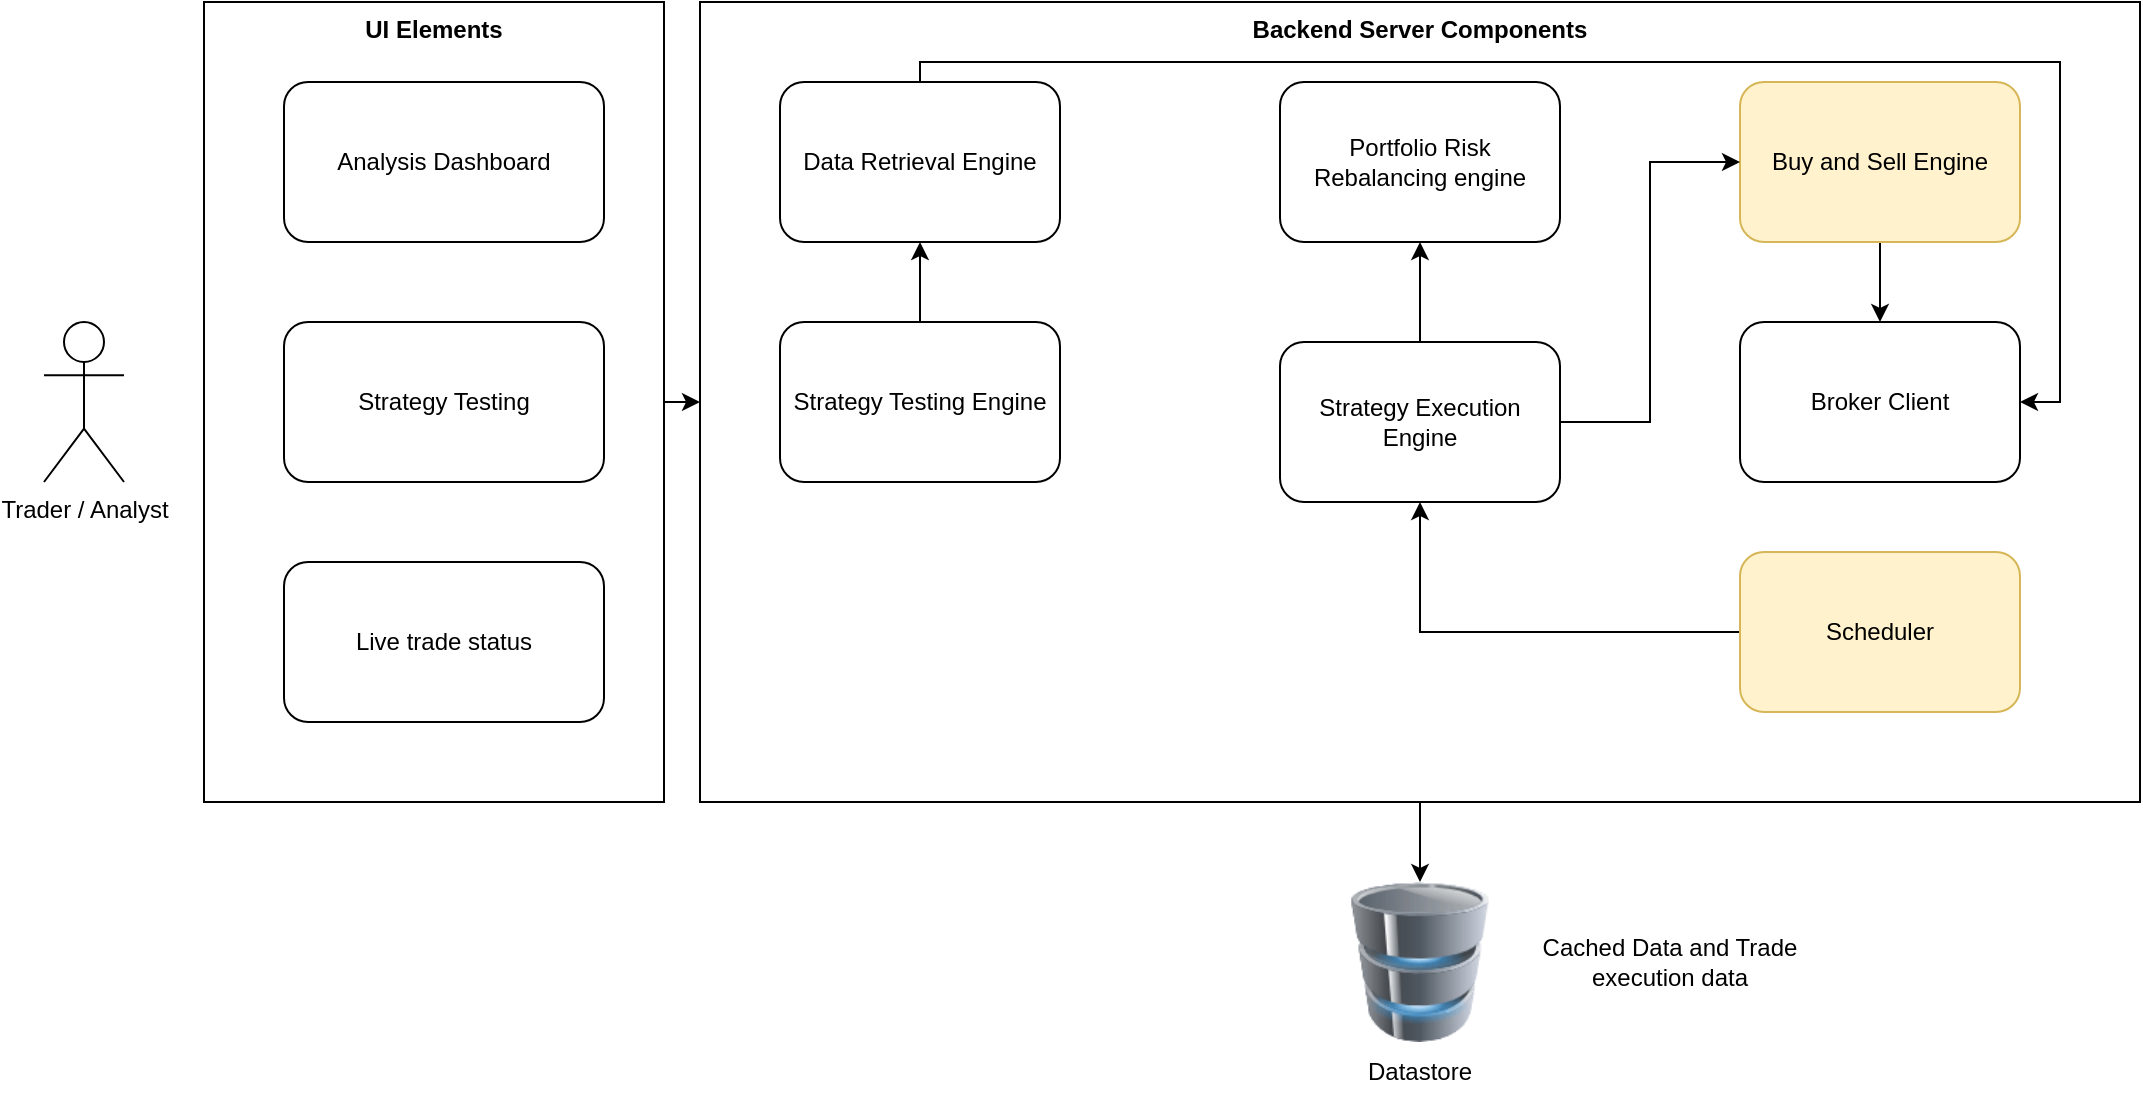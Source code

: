 <mxfile version="28.2.7">
  <diagram name="Page-1" id="lRSFXd8YU7HLxHgrqMfG">
    <mxGraphModel dx="1018" dy="570" grid="1" gridSize="10" guides="1" tooltips="1" connect="1" arrows="1" fold="1" page="1" pageScale="1" pageWidth="1169" pageHeight="827" math="0" shadow="0">
      <root>
        <mxCell id="0" />
        <mxCell id="1" parent="0" />
        <mxCell id="io4kEsc9pC5EbVqQhg09-9" style="edgeStyle=orthogonalEdgeStyle;rounded=0;orthogonalLoop=1;jettySize=auto;html=1;exitX=1;exitY=0.5;exitDx=0;exitDy=0;entryX=0;entryY=0.5;entryDx=0;entryDy=0;" edge="1" parent="1" source="H49_dyliAyGJbprF3cr1-10" target="H49_dyliAyGJbprF3cr1-7">
          <mxGeometry relative="1" as="geometry">
            <mxPoint x="392" y="240" as="targetPoint" />
          </mxGeometry>
        </mxCell>
        <mxCell id="H49_dyliAyGJbprF3cr1-10" value="UI Elements" style="rounded=0;whiteSpace=wrap;html=1;verticalAlign=top;align=center;fontStyle=1" parent="1" vertex="1">
          <mxGeometry x="152" y="40" width="230" height="400" as="geometry" />
        </mxCell>
        <mxCell id="io4kEsc9pC5EbVqQhg09-1" style="edgeStyle=orthogonalEdgeStyle;rounded=0;orthogonalLoop=1;jettySize=auto;html=1;exitX=0.5;exitY=1;exitDx=0;exitDy=0;" edge="1" parent="1" source="H49_dyliAyGJbprF3cr1-7" target="H49_dyliAyGJbprF3cr1-8">
          <mxGeometry relative="1" as="geometry" />
        </mxCell>
        <mxCell id="H49_dyliAyGJbprF3cr1-7" value="Backend Server Components" style="rounded=0;whiteSpace=wrap;html=1;verticalAlign=top;fontStyle=1" parent="1" vertex="1">
          <mxGeometry x="400" y="40" width="720" height="400" as="geometry" />
        </mxCell>
        <mxCell id="H49_dyliAyGJbprF3cr1-2" value="Trader / Analyst" style="shape=umlActor;verticalLabelPosition=bottom;verticalAlign=top;html=1;outlineConnect=0;" parent="1" vertex="1">
          <mxGeometry x="72" y="200" width="40" height="80" as="geometry" />
        </mxCell>
        <mxCell id="H49_dyliAyGJbprF3cr1-3" value="Analysis Dashboard" style="rounded=1;whiteSpace=wrap;html=1;" parent="1" vertex="1">
          <mxGeometry x="192" y="80" width="160" height="80" as="geometry" />
        </mxCell>
        <mxCell id="H49_dyliAyGJbprF3cr1-4" value="Strategy Testing" style="rounded=1;whiteSpace=wrap;html=1;" parent="1" vertex="1">
          <mxGeometry x="192" y="200" width="160" height="80" as="geometry" />
        </mxCell>
        <mxCell id="H49_dyliAyGJbprF3cr1-5" value="Live trade status" style="rounded=1;whiteSpace=wrap;html=1;" parent="1" vertex="1">
          <mxGeometry x="192" y="320" width="160" height="80" as="geometry" />
        </mxCell>
        <mxCell id="H49_dyliAyGJbprF3cr1-6" value="Broker Client" style="rounded=1;whiteSpace=wrap;html=1;" parent="1" vertex="1">
          <mxGeometry x="920" y="200" width="140" height="80" as="geometry" />
        </mxCell>
        <mxCell id="H49_dyliAyGJbprF3cr1-8" value="" style="image;html=1;image=img/lib/clip_art/computers/Database_128x128.png" parent="1" vertex="1">
          <mxGeometry x="720" y="480" width="80" height="80" as="geometry" />
        </mxCell>
        <mxCell id="H49_dyliAyGJbprF3cr1-9" value="Datastore" style="text;html=1;align=center;verticalAlign=middle;whiteSpace=wrap;rounded=0;" parent="1" vertex="1">
          <mxGeometry x="720" y="560" width="80" height="30" as="geometry" />
        </mxCell>
        <mxCell id="io4kEsc9pC5EbVqQhg09-7" style="edgeStyle=orthogonalEdgeStyle;rounded=0;orthogonalLoop=1;jettySize=auto;html=1;exitX=0.5;exitY=0;exitDx=0;exitDy=0;entryX=1;entryY=0.5;entryDx=0;entryDy=0;" edge="1" parent="1" source="H49_dyliAyGJbprF3cr1-11" target="H49_dyliAyGJbprF3cr1-6">
          <mxGeometry relative="1" as="geometry">
            <Array as="points">
              <mxPoint x="510" y="70" />
              <mxPoint x="1080" y="70" />
              <mxPoint x="1080" y="240" />
            </Array>
          </mxGeometry>
        </mxCell>
        <mxCell id="H49_dyliAyGJbprF3cr1-11" value="Data Retrieval Engine" style="rounded=1;whiteSpace=wrap;html=1;" parent="1" vertex="1">
          <mxGeometry x="440" y="80" width="140" height="80" as="geometry" />
        </mxCell>
        <mxCell id="io4kEsc9pC5EbVqQhg09-8" style="edgeStyle=orthogonalEdgeStyle;rounded=0;orthogonalLoop=1;jettySize=auto;html=1;exitX=0.5;exitY=0;exitDx=0;exitDy=0;entryX=0.5;entryY=1;entryDx=0;entryDy=0;" edge="1" parent="1" source="H49_dyliAyGJbprF3cr1-12" target="H49_dyliAyGJbprF3cr1-11">
          <mxGeometry relative="1" as="geometry" />
        </mxCell>
        <mxCell id="H49_dyliAyGJbprF3cr1-12" value="Strategy Testing Engine" style="rounded=1;whiteSpace=wrap;html=1;" parent="1" vertex="1">
          <mxGeometry x="440" y="200" width="140" height="80" as="geometry" />
        </mxCell>
        <mxCell id="io4kEsc9pC5EbVqQhg09-3" style="edgeStyle=orthogonalEdgeStyle;rounded=0;orthogonalLoop=1;jettySize=auto;html=1;exitX=0.5;exitY=1;exitDx=0;exitDy=0;entryX=0.5;entryY=0;entryDx=0;entryDy=0;" edge="1" parent="1" source="H49_dyliAyGJbprF3cr1-13" target="H49_dyliAyGJbprF3cr1-6">
          <mxGeometry relative="1" as="geometry" />
        </mxCell>
        <mxCell id="H49_dyliAyGJbprF3cr1-13" value="Buy and Sell Engine" style="rounded=1;whiteSpace=wrap;html=1;fillColor=#fff2cc;strokeColor=#d6b656;" parent="1" vertex="1">
          <mxGeometry x="920" y="80" width="140" height="80" as="geometry" />
        </mxCell>
        <mxCell id="io4kEsc9pC5EbVqQhg09-4" style="edgeStyle=orthogonalEdgeStyle;rounded=0;orthogonalLoop=1;jettySize=auto;html=1;exitX=0;exitY=0.5;exitDx=0;exitDy=0;entryX=0.5;entryY=1;entryDx=0;entryDy=0;" edge="1" parent="1" source="H49_dyliAyGJbprF3cr1-14" target="H49_dyliAyGJbprF3cr1-19">
          <mxGeometry relative="1" as="geometry" />
        </mxCell>
        <mxCell id="H49_dyliAyGJbprF3cr1-14" value="Scheduler" style="rounded=1;whiteSpace=wrap;html=1;fillColor=#fff2cc;strokeColor=#d6b656;" parent="1" vertex="1">
          <mxGeometry x="920" y="315" width="140" height="80" as="geometry" />
        </mxCell>
        <mxCell id="H49_dyliAyGJbprF3cr1-15" value="Portfolio Risk Rebalancing engine" style="rounded=1;whiteSpace=wrap;html=1;" parent="1" vertex="1">
          <mxGeometry x="690" y="80" width="140" height="80" as="geometry" />
        </mxCell>
        <mxCell id="io4kEsc9pC5EbVqQhg09-5" style="edgeStyle=orthogonalEdgeStyle;rounded=0;orthogonalLoop=1;jettySize=auto;html=1;exitX=1;exitY=0.5;exitDx=0;exitDy=0;entryX=0;entryY=0.5;entryDx=0;entryDy=0;" edge="1" parent="1" source="H49_dyliAyGJbprF3cr1-19" target="H49_dyliAyGJbprF3cr1-13">
          <mxGeometry relative="1" as="geometry" />
        </mxCell>
        <mxCell id="io4kEsc9pC5EbVqQhg09-6" style="edgeStyle=orthogonalEdgeStyle;rounded=0;orthogonalLoop=1;jettySize=auto;html=1;exitX=0.5;exitY=0;exitDx=0;exitDy=0;entryX=0.5;entryY=1;entryDx=0;entryDy=0;" edge="1" parent="1" source="H49_dyliAyGJbprF3cr1-19" target="H49_dyliAyGJbprF3cr1-15">
          <mxGeometry relative="1" as="geometry" />
        </mxCell>
        <mxCell id="H49_dyliAyGJbprF3cr1-19" value="Strategy Execution Engine" style="rounded=1;whiteSpace=wrap;html=1;" parent="1" vertex="1">
          <mxGeometry x="690" y="210" width="140" height="80" as="geometry" />
        </mxCell>
        <mxCell id="io4kEsc9pC5EbVqQhg09-2" value="Cached Data and Trade execution data" style="text;html=1;whiteSpace=wrap;strokeColor=none;fillColor=none;align=center;verticalAlign=middle;rounded=0;" vertex="1" parent="1">
          <mxGeometry x="810" y="505" width="150" height="30" as="geometry" />
        </mxCell>
      </root>
    </mxGraphModel>
  </diagram>
</mxfile>
